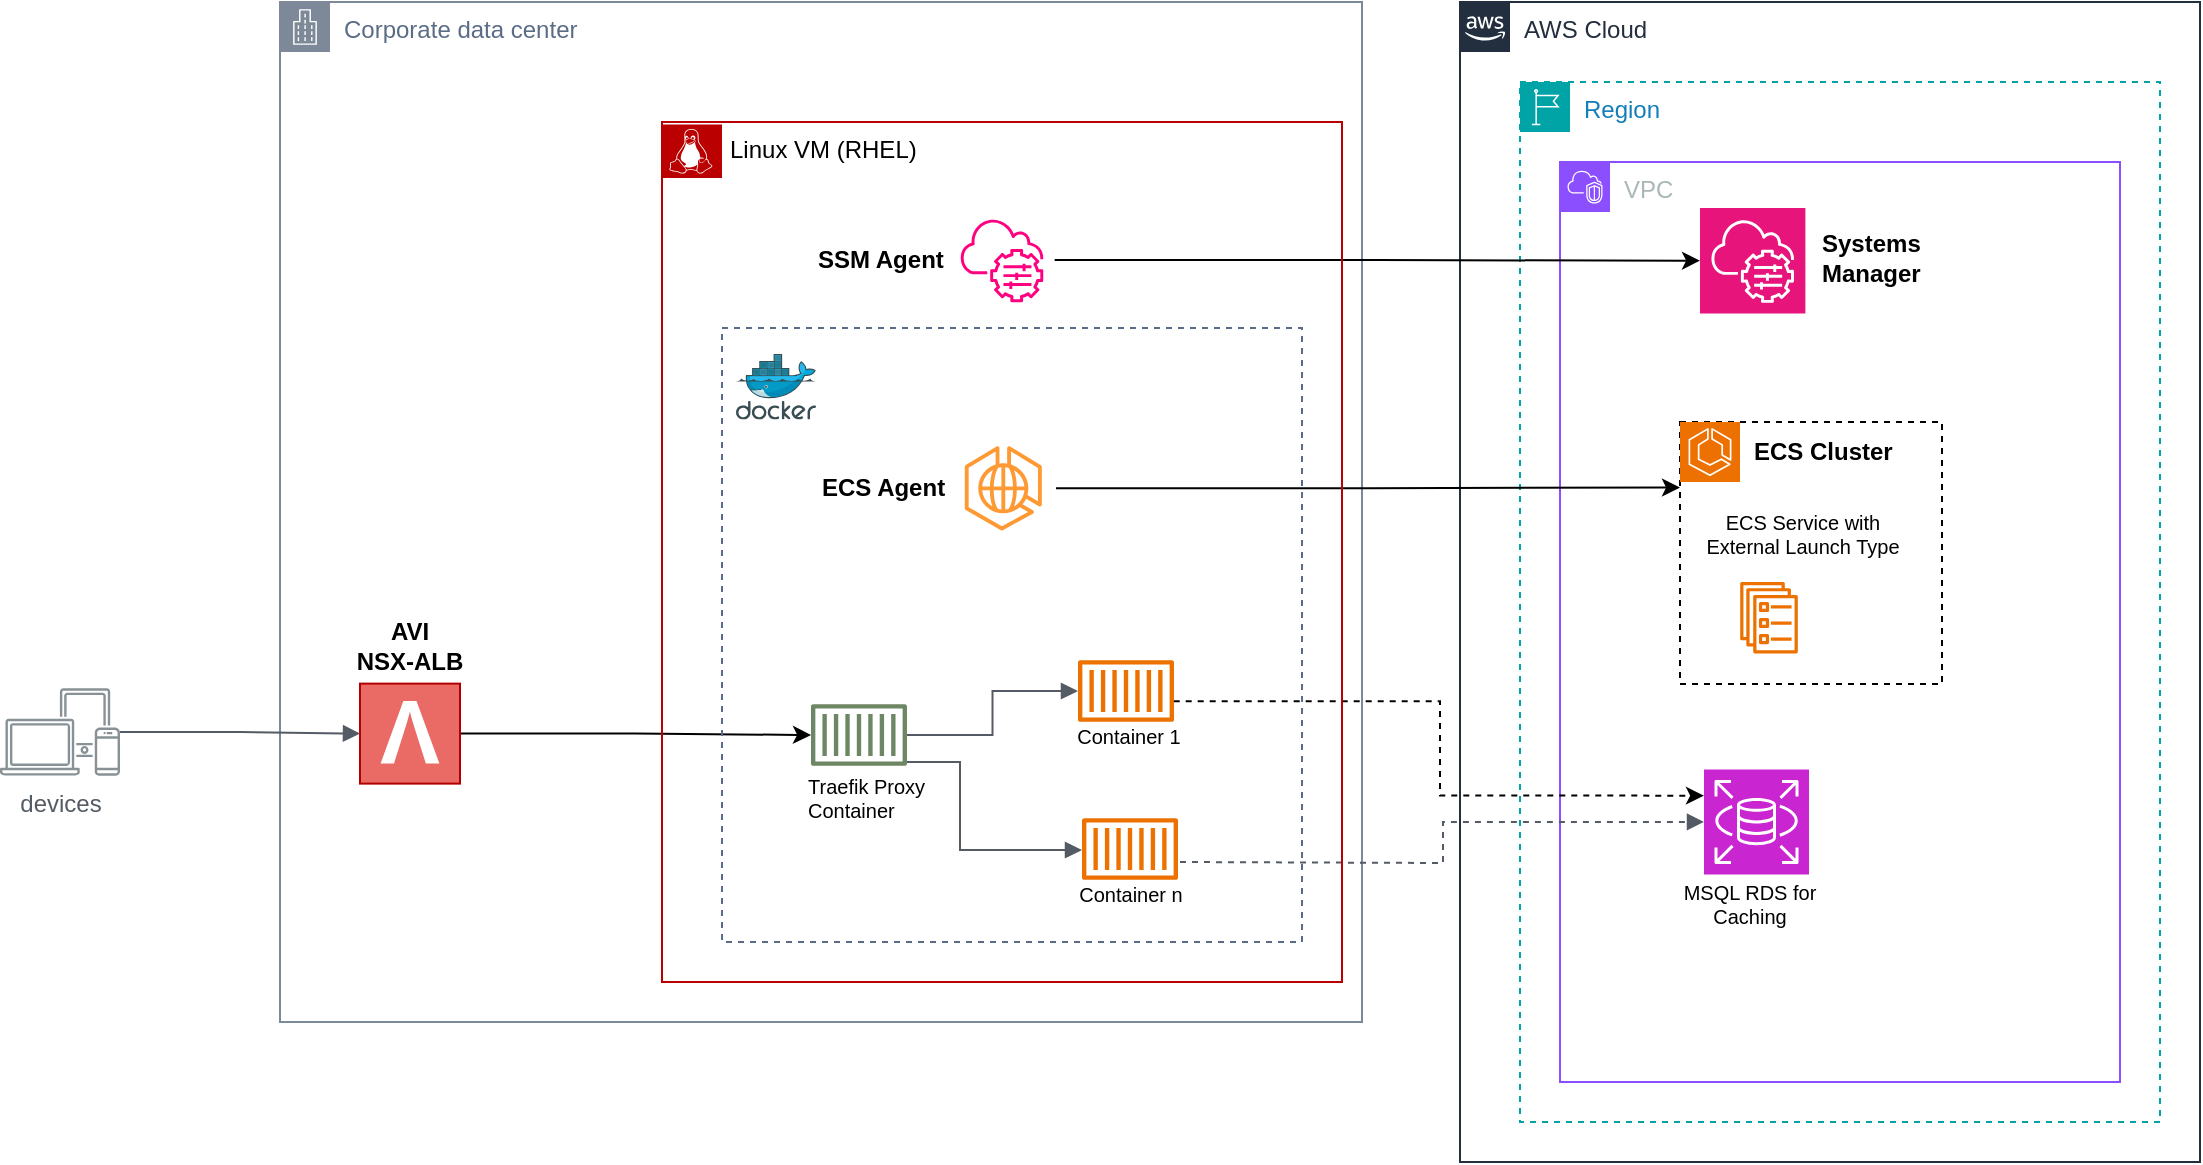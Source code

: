 <mxfile version="24.2.5" type="device">
  <diagram name="Page-1" id="xOiZpuU5NRIlTT_HSMJ2">
    <mxGraphModel dx="2670" dy="1415" grid="1" gridSize="10" guides="1" tooltips="1" connect="1" arrows="1" fold="1" page="1" pageScale="1" pageWidth="850" pageHeight="1100" math="0" shadow="0">
      <root>
        <mxCell id="0" />
        <mxCell id="1" parent="0" />
        <mxCell id="Z2hQnSYMev5sJFBsLuZH-2" value="Region" style="points=[[0,0],[0.25,0],[0.5,0],[0.75,0],[1,0],[1,0.25],[1,0.5],[1,0.75],[1,1],[0.75,1],[0.5,1],[0.25,1],[0,1],[0,0.75],[0,0.5],[0,0.25]];outlineConnect=0;gradientColor=none;html=1;whiteSpace=wrap;fontSize=12;fontStyle=0;container=1;pointerEvents=0;collapsible=0;recursiveResize=0;shape=mxgraph.aws4.group;grIcon=mxgraph.aws4.group_region;strokeColor=#00A4A6;fillColor=none;verticalAlign=top;align=left;spacingLeft=30;fontColor=#147EBA;dashed=1;" vertex="1" parent="1">
          <mxGeometry x="500" y="70" width="320" height="520" as="geometry" />
        </mxCell>
        <mxCell id="Z2hQnSYMev5sJFBsLuZH-3" value="VPC" style="points=[[0,0],[0.25,0],[0.5,0],[0.75,0],[1,0],[1,0.25],[1,0.5],[1,0.75],[1,1],[0.75,1],[0.5,1],[0.25,1],[0,1],[0,0.75],[0,0.5],[0,0.25]];outlineConnect=0;gradientColor=none;html=1;whiteSpace=wrap;fontSize=12;fontStyle=0;container=1;pointerEvents=0;collapsible=0;recursiveResize=0;shape=mxgraph.aws4.group;grIcon=mxgraph.aws4.group_vpc2;strokeColor=#8C4FFF;fillColor=none;verticalAlign=top;align=left;spacingLeft=30;fontColor=#AAB7B8;dashed=0;" vertex="1" parent="1">
          <mxGeometry x="520" y="110" width="280" height="460" as="geometry" />
        </mxCell>
        <mxCell id="Z2hQnSYMev5sJFBsLuZH-88" value="AWS Cloud" style="points=[[0,0],[0.25,0],[0.5,0],[0.75,0],[1,0],[1,0.25],[1,0.5],[1,0.75],[1,1],[0.75,1],[0.5,1],[0.25,1],[0,1],[0,0.75],[0,0.5],[0,0.25]];outlineConnect=0;gradientColor=none;html=1;whiteSpace=wrap;fontSize=12;fontStyle=0;container=1;pointerEvents=0;collapsible=0;recursiveResize=0;shape=mxgraph.aws4.group;grIcon=mxgraph.aws4.group_aws_cloud_alt;strokeColor=#232F3E;fillColor=none;verticalAlign=top;align=left;spacingLeft=30;fontColor=#232F3E;dashed=0;" vertex="1" parent="1">
          <mxGeometry x="470" y="30" width="370" height="580" as="geometry" />
        </mxCell>
        <mxCell id="Z2hQnSYMev5sJFBsLuZH-89" value="" style="group" vertex="1" connectable="0" parent="Z2hQnSYMev5sJFBsLuZH-88">
          <mxGeometry x="110" y="210" width="131" height="131" as="geometry" />
        </mxCell>
        <mxCell id="Z2hQnSYMev5sJFBsLuZH-52" value="" style="whiteSpace=wrap;html=1;aspect=fixed;dashed=1;" vertex="1" parent="Z2hQnSYMev5sJFBsLuZH-89">
          <mxGeometry width="131" height="131" as="geometry" />
        </mxCell>
        <mxCell id="Z2hQnSYMev5sJFBsLuZH-27" value="" style="sketch=0;points=[[0,0,0],[0.25,0,0],[0.5,0,0],[0.75,0,0],[1,0,0],[0,1,0],[0.25,1,0],[0.5,1,0],[0.75,1,0],[1,1,0],[0,0.25,0],[0,0.5,0],[0,0.75,0],[1,0.25,0],[1,0.5,0],[1,0.75,0]];outlineConnect=0;fontColor=#232F3E;fillColor=#ED7100;strokeColor=#ffffff;dashed=0;verticalLabelPosition=bottom;verticalAlign=top;align=center;html=1;fontSize=12;fontStyle=0;aspect=fixed;shape=mxgraph.aws4.resourceIcon;resIcon=mxgraph.aws4.ecs;" vertex="1" parent="Z2hQnSYMev5sJFBsLuZH-89">
          <mxGeometry width="30" height="30" as="geometry" />
        </mxCell>
        <mxCell id="Z2hQnSYMev5sJFBsLuZH-47" value="ECS Cluster" style="text;html=1;align=left;verticalAlign=middle;whiteSpace=wrap;rounded=0;fontStyle=1" vertex="1" parent="Z2hQnSYMev5sJFBsLuZH-89">
          <mxGeometry x="35" width="81" height="30" as="geometry" />
        </mxCell>
        <mxCell id="Z2hQnSYMev5sJFBsLuZH-54" value="" style="sketch=0;outlineConnect=0;fontColor=#232F3E;gradientColor=none;fillColor=#ED7100;strokeColor=none;dashed=0;verticalLabelPosition=bottom;verticalAlign=top;align=center;html=1;fontSize=12;fontStyle=0;aspect=fixed;pointerEvents=1;shape=mxgraph.aws4.ecs_service;" vertex="1" parent="Z2hQnSYMev5sJFBsLuZH-89">
          <mxGeometry x="30" y="80" width="29" height="35.69" as="geometry" />
        </mxCell>
        <mxCell id="Z2hQnSYMev5sJFBsLuZH-55" value="ECS Service with External Launch Type" style="text;html=1;align=center;verticalAlign=middle;whiteSpace=wrap;rounded=0;fontSize=10;" vertex="1" parent="Z2hQnSYMev5sJFBsLuZH-89">
          <mxGeometry x="12" y="41.19" width="99" height="30" as="geometry" />
        </mxCell>
        <mxCell id="Z2hQnSYMev5sJFBsLuZH-125" value="" style="group" vertex="1" connectable="0" parent="Z2hQnSYMev5sJFBsLuZH-88">
          <mxGeometry x="120" y="103" width="140" height="52.69" as="geometry" />
        </mxCell>
        <mxCell id="Z2hQnSYMev5sJFBsLuZH-123" value="" style="sketch=0;points=[[0,0,0],[0.25,0,0],[0.5,0,0],[0.75,0,0],[1,0,0],[0,1,0],[0.25,1,0],[0.5,1,0],[0.75,1,0],[1,1,0],[0,0.25,0],[0,0.5,0],[0,0.75,0],[1,0.25,0],[1,0.5,0],[1,0.75,0]];points=[[0,0,0],[0.25,0,0],[0.5,0,0],[0.75,0,0],[1,0,0],[0,1,0],[0.25,1,0],[0.5,1,0],[0.75,1,0],[1,1,0],[0,0.25,0],[0,0.5,0],[0,0.75,0],[1,0.25,0],[1,0.5,0],[1,0.75,0]];outlineConnect=0;fontColor=#232F3E;fillColor=#E7157B;strokeColor=#ffffff;dashed=0;verticalLabelPosition=bottom;verticalAlign=top;align=center;html=1;fontSize=12;fontStyle=0;aspect=fixed;shape=mxgraph.aws4.resourceIcon;resIcon=mxgraph.aws4.systems_manager;" vertex="1" parent="Z2hQnSYMev5sJFBsLuZH-125">
          <mxGeometry width="52.69" height="52.69" as="geometry" />
        </mxCell>
        <mxCell id="Z2hQnSYMev5sJFBsLuZH-119" value="Systems Manager" style="text;html=1;align=left;verticalAlign=middle;whiteSpace=wrap;rounded=0;fontStyle=1" vertex="1" parent="Z2hQnSYMev5sJFBsLuZH-125">
          <mxGeometry x="59" y="10" width="81" height="30" as="geometry" />
        </mxCell>
        <mxCell id="Z2hQnSYMev5sJFBsLuZH-90" value="Corporate data center" style="points=[[0,0],[0.25,0],[0.5,0],[0.75,0],[1,0],[1,0.25],[1,0.5],[1,0.75],[1,1],[0.75,1],[0.5,1],[0.25,1],[0,1],[0,0.75],[0,0.5],[0,0.25]];outlineConnect=0;gradientColor=none;html=1;whiteSpace=wrap;fontSize=12;fontStyle=0;container=0;pointerEvents=0;collapsible=0;recursiveResize=0;shape=mxgraph.aws4.group;grIcon=mxgraph.aws4.group_corporate_data_center;strokeColor=#7D8998;fillColor=none;verticalAlign=top;align=left;spacingLeft=30;fontColor=#5A6C86;dashed=0;" vertex="1" parent="1">
          <mxGeometry x="-120" y="30" width="541" height="510" as="geometry" />
        </mxCell>
        <mxCell id="Z2hQnSYMev5sJFBsLuZH-126" value="" style="group" vertex="1" connectable="0" parent="1">
          <mxGeometry x="575" y="413.69" width="80" height="82.5" as="geometry" />
        </mxCell>
        <mxCell id="Z2hQnSYMev5sJFBsLuZH-79" value="MSQL RDS for Caching" style="text;html=1;align=center;verticalAlign=middle;whiteSpace=wrap;rounded=0;fontSize=10;" vertex="1" parent="Z2hQnSYMev5sJFBsLuZH-126">
          <mxGeometry y="52.5" width="80" height="30" as="geometry" />
        </mxCell>
        <mxCell id="Z2hQnSYMev5sJFBsLuZH-78" value="" style="sketch=0;points=[[0,0,0],[0.25,0,0],[0.5,0,0],[0.75,0,0],[1,0,0],[0,1,0],[0.25,1,0],[0.5,1,0],[0.75,1,0],[1,1,0],[0,0.25,0],[0,0.5,0],[0,0.75,0],[1,0.25,0],[1,0.5,0],[1,0.75,0]];outlineConnect=0;fontColor=#232F3E;fillColor=#C925D1;strokeColor=#ffffff;dashed=0;verticalLabelPosition=bottom;verticalAlign=top;align=center;html=1;fontSize=12;fontStyle=0;aspect=fixed;shape=mxgraph.aws4.resourceIcon;resIcon=mxgraph.aws4.rds;" vertex="1" parent="Z2hQnSYMev5sJFBsLuZH-126">
          <mxGeometry x="17" width="52.5" height="52.5" as="geometry" />
        </mxCell>
        <mxCell id="Z2hQnSYMev5sJFBsLuZH-135" style="edgeStyle=orthogonalEdgeStyle;rounded=0;orthogonalLoop=1;jettySize=auto;html=1;" edge="1" parent="1" source="Z2hQnSYMev5sJFBsLuZH-131" target="Z2hQnSYMev5sJFBsLuZH-123">
          <mxGeometry relative="1" as="geometry" />
        </mxCell>
        <mxCell id="Z2hQnSYMev5sJFBsLuZH-136" value="&lt;b&gt;ECS Agent&lt;/b&gt;" style="text;html=1;align=left;verticalAlign=middle;whiteSpace=wrap;rounded=0;fontStyle=0" vertex="1" parent="1">
          <mxGeometry x="149.34" y="258" width="120" height="30" as="geometry" />
        </mxCell>
        <mxCell id="Z2hQnSYMev5sJFBsLuZH-137" style="edgeStyle=orthogonalEdgeStyle;rounded=0;orthogonalLoop=1;jettySize=auto;html=1;exitX=1;exitY=0.5;exitDx=0;exitDy=0;exitPerimeter=0;entryX=0;entryY=0.25;entryDx=0;entryDy=0;" edge="1" parent="1" source="Z2hQnSYMev5sJFBsLuZH-129" target="Z2hQnSYMev5sJFBsLuZH-52">
          <mxGeometry relative="1" as="geometry" />
        </mxCell>
        <mxCell id="Z2hQnSYMev5sJFBsLuZH-138" style="edgeStyle=orthogonalEdgeStyle;rounded=0;orthogonalLoop=1;jettySize=auto;html=1;entryX=0;entryY=0.25;entryDx=0;entryDy=0;entryPerimeter=0;exitX=0.892;exitY=-0.087;exitDx=0;exitDy=0;exitPerimeter=0;dashed=1;" edge="1" parent="1" source="Z2hQnSYMev5sJFBsLuZH-104" target="Z2hQnSYMev5sJFBsLuZH-78">
          <mxGeometry relative="1" as="geometry">
            <mxPoint x="330" y="370" as="sourcePoint" />
            <Array as="points">
              <mxPoint x="460" y="380" />
              <mxPoint x="460" y="427" />
            </Array>
          </mxGeometry>
        </mxCell>
        <mxCell id="Z2hQnSYMev5sJFBsLuZH-141" value="" style="edgeStyle=orthogonalEdgeStyle;html=1;endArrow=block;elbow=vertical;startArrow=none;endFill=1;strokeColor=#545B64;rounded=0;dashed=1;" edge="1" parent="1" target="Z2hQnSYMev5sJFBsLuZH-78">
          <mxGeometry width="100" relative="1" as="geometry">
            <mxPoint x="330" y="460" as="sourcePoint" />
            <mxPoint x="592" y="463.065" as="targetPoint" />
          </mxGeometry>
        </mxCell>
        <mxCell id="Z2hQnSYMev5sJFBsLuZH-145" style="edgeStyle=orthogonalEdgeStyle;rounded=0;orthogonalLoop=1;jettySize=auto;html=1;exitX=0.5;exitY=1;exitDx=0;exitDy=0;" edge="1" parent="1" source="Z2hQnSYMev5sJFBsLuZH-142" target="Z2hQnSYMev5sJFBsLuZH-111">
          <mxGeometry relative="1" as="geometry" />
        </mxCell>
        <mxCell id="Z2hQnSYMev5sJFBsLuZH-142" value="&lt;h1&gt;&lt;font style=&quot;font-size: 45px;&quot;&gt;V&lt;/font&gt;&lt;/h1&gt;" style="whiteSpace=wrap;html=1;aspect=fixed;fillColor=#EA6B66;fontColor=#ffffff;strokeColor=#B20000;direction=south;rotation=-180;" vertex="1" parent="1">
          <mxGeometry x="-80" y="370.81" width="50" height="50" as="geometry" />
        </mxCell>
        <mxCell id="Z2hQnSYMev5sJFBsLuZH-95" value="" style="fillColor=none;strokeColor=#BA0000;dashed=0;verticalAlign=top;fontStyle=0;fontColor=#232F3D;whiteSpace=wrap;html=1;" vertex="1" parent="1">
          <mxGeometry x="71" y="90" width="340" height="430" as="geometry" />
        </mxCell>
        <mxCell id="Z2hQnSYMev5sJFBsLuZH-96" value="" style="sketch=0;pointerEvents=1;shadow=0;dashed=0;html=1;strokeColor=#B20000;fillColor=#BA0000;labelPosition=center;verticalLabelPosition=bottom;verticalAlign=top;align=center;outlineConnect=0;shape=mxgraph.veeam2.linux;fontColor=#ffffff;" vertex="1" parent="1">
          <mxGeometry x="71" y="91.19" width="30" height="26.81" as="geometry" />
        </mxCell>
        <mxCell id="Z2hQnSYMev5sJFBsLuZH-97" value="Linux VM (RHEL)" style="text;html=1;align=left;verticalAlign=middle;whiteSpace=wrap;rounded=0;fontStyle=0" vertex="1" parent="1">
          <mxGeometry x="103" y="89.19" width="120" height="30" as="geometry" />
        </mxCell>
        <mxCell id="Z2hQnSYMev5sJFBsLuZH-98" value="" style="fillColor=none;strokeColor=#5A6C86;dashed=1;verticalAlign=top;fontStyle=0;fontColor=#5A6C86;whiteSpace=wrap;html=1;" vertex="1" parent="1">
          <mxGeometry x="101" y="193" width="290" height="307" as="geometry" />
        </mxCell>
        <mxCell id="Z2hQnSYMev5sJFBsLuZH-99" value="" style="image;sketch=0;aspect=fixed;html=1;points=[];align=center;fontSize=12;image=img/lib/mscae/Docker.svg;" vertex="1" parent="1">
          <mxGeometry x="108" y="206" width="40" height="32.8" as="geometry" />
        </mxCell>
        <mxCell id="Z2hQnSYMev5sJFBsLuZH-101" value="" style="sketch=0;outlineConnect=0;fontColor=#232F3E;gradientColor=none;fillColor=#ED7100;strokeColor=none;dashed=0;verticalLabelPosition=bottom;verticalAlign=top;align=center;html=1;fontSize=12;fontStyle=0;aspect=fixed;pointerEvents=1;shape=mxgraph.aws4.container_1;" vertex="1" parent="1">
          <mxGeometry x="279" y="359" width="48" height="31" as="geometry" />
        </mxCell>
        <mxCell id="Z2hQnSYMev5sJFBsLuZH-102" value="" style="sketch=0;outlineConnect=0;fontColor=#232F3E;gradientColor=none;fillColor=#ED7100;strokeColor=none;dashed=0;verticalLabelPosition=bottom;verticalAlign=top;align=center;html=1;fontSize=12;fontStyle=0;aspect=fixed;pointerEvents=1;shape=mxgraph.aws4.container_1;" vertex="1" parent="1">
          <mxGeometry x="281" y="438" width="48" height="31" as="geometry" />
        </mxCell>
        <mxCell id="Z2hQnSYMev5sJFBsLuZH-104" value="Container 1" style="text;html=1;align=center;verticalAlign=middle;whiteSpace=wrap;rounded=0;fontSize=10;" vertex="1" parent="1">
          <mxGeometry x="276" y="382.19" width="57" height="30" as="geometry" />
        </mxCell>
        <mxCell id="Z2hQnSYMev5sJFBsLuZH-105" value="Container n" style="text;html=1;align=center;verticalAlign=middle;whiteSpace=wrap;rounded=0;fontSize=10;" vertex="1" parent="1">
          <mxGeometry x="277" y="461.19" width="57" height="30" as="geometry" />
        </mxCell>
        <mxCell id="Z2hQnSYMev5sJFBsLuZH-129" value="" style="sketch=0;points=[[0,0,0],[0.25,0,0],[0.5,0,0],[0.75,0,0],[1,0,0],[0,1,0],[0.25,1,0],[0.5,1,0],[0.75,1,0],[1,1,0],[0,0.25,0],[0,0.5,0],[0,0.75,0],[1,0.25,0],[1,0.5,0],[1,0.75,0]];outlineConnect=0;fillColor=none;dashed=0;verticalLabelPosition=bottom;verticalAlign=top;align=center;html=1;fontSize=12;fontStyle=0;aspect=fixed;shape=mxgraph.aws4.resourceIcon;resIcon=mxgraph.aws4.ecs_anywhere;strokeColor=#FF9933;" vertex="1" parent="1">
          <mxGeometry x="215.31" y="246.8" width="52.69" height="52.69" as="geometry" />
        </mxCell>
        <mxCell id="Z2hQnSYMev5sJFBsLuZH-131" value="" style="sketch=0;points=[[0,0,0],[0.25,0,0],[0.5,0,0],[0.75,0,0],[1,0,0],[0,1,0],[0.25,1,0],[0.5,1,0],[0.75,1,0],[1,1,0],[0,0.25,0],[0,0.5,0],[0,0.75,0],[1,0.25,0],[1,0.5,0],[1,0.75,0]];points=[[0,0,0],[0.25,0,0],[0.5,0,0],[0.75,0,0],[1,0,0],[0,1,0],[0.25,1,0],[0.5,1,0],[0.75,1,0],[1,1,0],[0,0.25,0],[0,0.5,0],[0,0.75,0],[1,0.25,0],[1,0.5,0],[1,0.75,0]];outlineConnect=0;fillColor=none;dashed=0;verticalLabelPosition=bottom;verticalAlign=top;align=center;html=1;fontSize=12;fontStyle=0;aspect=fixed;shape=mxgraph.aws4.resourceIcon;resIcon=mxgraph.aws4.systems_manager;strokeColor=#FF0080;" vertex="1" parent="1">
          <mxGeometry x="214.65" y="132.65" width="52.69" height="52.69" as="geometry" />
        </mxCell>
        <mxCell id="Z2hQnSYMev5sJFBsLuZH-110" value="&lt;b&gt;SSM Agent&lt;/b&gt;" style="text;html=1;align=left;verticalAlign=middle;whiteSpace=wrap;rounded=0;fontStyle=0" vertex="1" parent="1">
          <mxGeometry x="147.34" y="144" width="120" height="30" as="geometry" />
        </mxCell>
        <mxCell id="Z2hQnSYMev5sJFBsLuZH-143" value="devices" style="sketch=0;outlineConnect=0;gradientColor=none;fontColor=#545B64;strokeColor=none;fillColor=#879196;dashed=0;verticalLabelPosition=bottom;verticalAlign=top;align=center;html=1;fontSize=12;fontStyle=0;aspect=fixed;shape=mxgraph.aws4.illustration_devices;pointerEvents=1" vertex="1" parent="1">
          <mxGeometry x="-260" y="373.1" width="60" height="43.8" as="geometry" />
        </mxCell>
        <mxCell id="Z2hQnSYMev5sJFBsLuZH-144" value="&lt;b&gt;AVI &lt;br&gt;NSX-ALB&lt;/b&gt;" style="text;html=1;align=center;verticalAlign=middle;whiteSpace=wrap;rounded=0;fontStyle=0" vertex="1" parent="1">
          <mxGeometry x="-115" y="337" width="120" height="30" as="geometry" />
        </mxCell>
        <mxCell id="Z2hQnSYMev5sJFBsLuZH-150" value="" style="edgeStyle=orthogonalEdgeStyle;html=1;endArrow=block;elbow=vertical;startArrow=none;endFill=1;strokeColor=#545B64;rounded=0;" edge="1" parent="1" source="Z2hQnSYMev5sJFBsLuZH-111" target="Z2hQnSYMev5sJFBsLuZH-101">
          <mxGeometry width="100" relative="1" as="geometry">
            <mxPoint x="290" y="339" as="sourcePoint" />
            <mxPoint x="390" y="339" as="targetPoint" />
          </mxGeometry>
        </mxCell>
        <mxCell id="Z2hQnSYMev5sJFBsLuZH-151" value="" style="edgeStyle=orthogonalEdgeStyle;html=1;endArrow=block;elbow=vertical;startArrow=none;endFill=1;strokeColor=#545B64;rounded=0;" edge="1" parent="1" source="Z2hQnSYMev5sJFBsLuZH-111" target="Z2hQnSYMev5sJFBsLuZH-102">
          <mxGeometry width="100" relative="1" as="geometry">
            <mxPoint x="203" y="427.0" as="sourcePoint" />
            <mxPoint x="289" y="409.0" as="targetPoint" />
            <Array as="points">
              <mxPoint x="220" y="410" />
              <mxPoint x="220" y="454" />
            </Array>
          </mxGeometry>
        </mxCell>
        <mxCell id="Z2hQnSYMev5sJFBsLuZH-111" value="" style="sketch=0;outlineConnect=0;fontColor=#ffffff;fillColor=#6d8764;strokeColor=#3A5431;dashed=0;verticalLabelPosition=bottom;verticalAlign=top;align=center;html=1;fontSize=12;fontStyle=0;aspect=fixed;pointerEvents=1;shape=mxgraph.aws4.container_1;" vertex="1" parent="1">
          <mxGeometry x="145.492" y="381" width="48.0" height="31.0" as="geometry" />
        </mxCell>
        <mxCell id="Z2hQnSYMev5sJFBsLuZH-113" value="Traefik Proxy Container" style="text;html=1;align=left;verticalAlign=middle;whiteSpace=wrap;rounded=0;fontSize=10;" vertex="1" parent="1">
          <mxGeometry x="141.65" y="413.19" width="73" height="30.0" as="geometry" />
        </mxCell>
        <mxCell id="Z2hQnSYMev5sJFBsLuZH-152" value="" style="edgeStyle=orthogonalEdgeStyle;html=1;endArrow=block;elbow=vertical;startArrow=none;endFill=1;strokeColor=#545B64;rounded=0;entryX=0.5;entryY=0;entryDx=0;entryDy=0;" edge="1" parent="1" source="Z2hQnSYMev5sJFBsLuZH-143" target="Z2hQnSYMev5sJFBsLuZH-142">
          <mxGeometry width="100" relative="1" as="geometry">
            <mxPoint x="-290" y="270" as="sourcePoint" />
            <mxPoint x="-190" y="270" as="targetPoint" />
          </mxGeometry>
        </mxCell>
      </root>
    </mxGraphModel>
  </diagram>
</mxfile>

